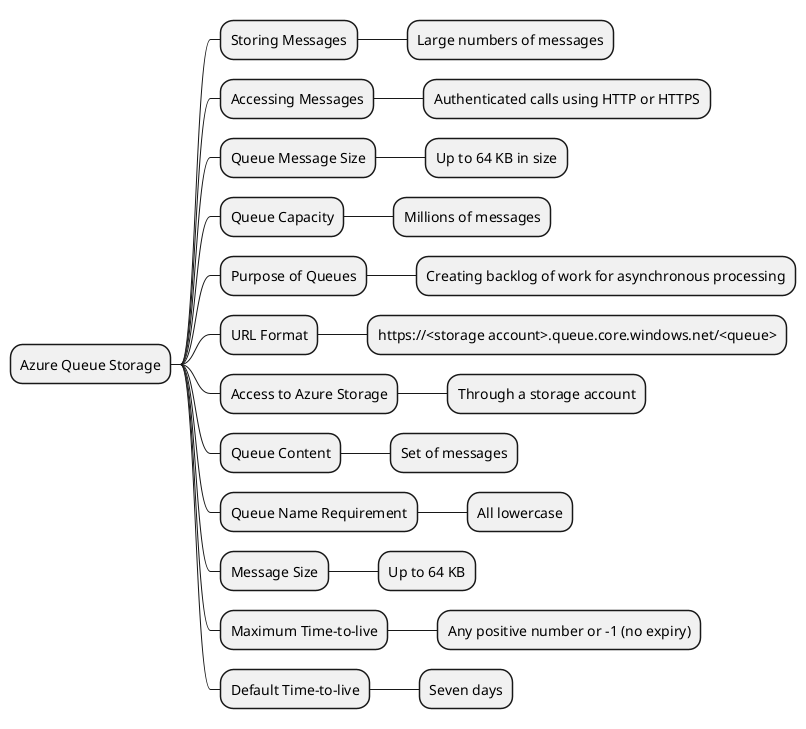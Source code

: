 @startmindmap
* Azure Queue Storage
** Storing Messages
*** Large numbers of messages
** Accessing Messages
*** Authenticated calls using HTTP or HTTPS
** Queue Message Size
*** Up to 64 KB in size
** Queue Capacity
*** Millions of messages
** Purpose of Queues
*** Creating backlog of work for asynchronous processing
** URL Format
*** https://<storage account>.queue.core.windows.net/<queue>
** Access to Azure Storage
*** Through a storage account
** Queue Content
*** Set of messages
** Queue Name Requirement
*** All lowercase
** Message Size
*** Up to 64 KB
** Maximum Time-to-live
*** Any positive number or -1 (no expiry)
** Default Time-to-live
*** Seven days
@endmindmap
